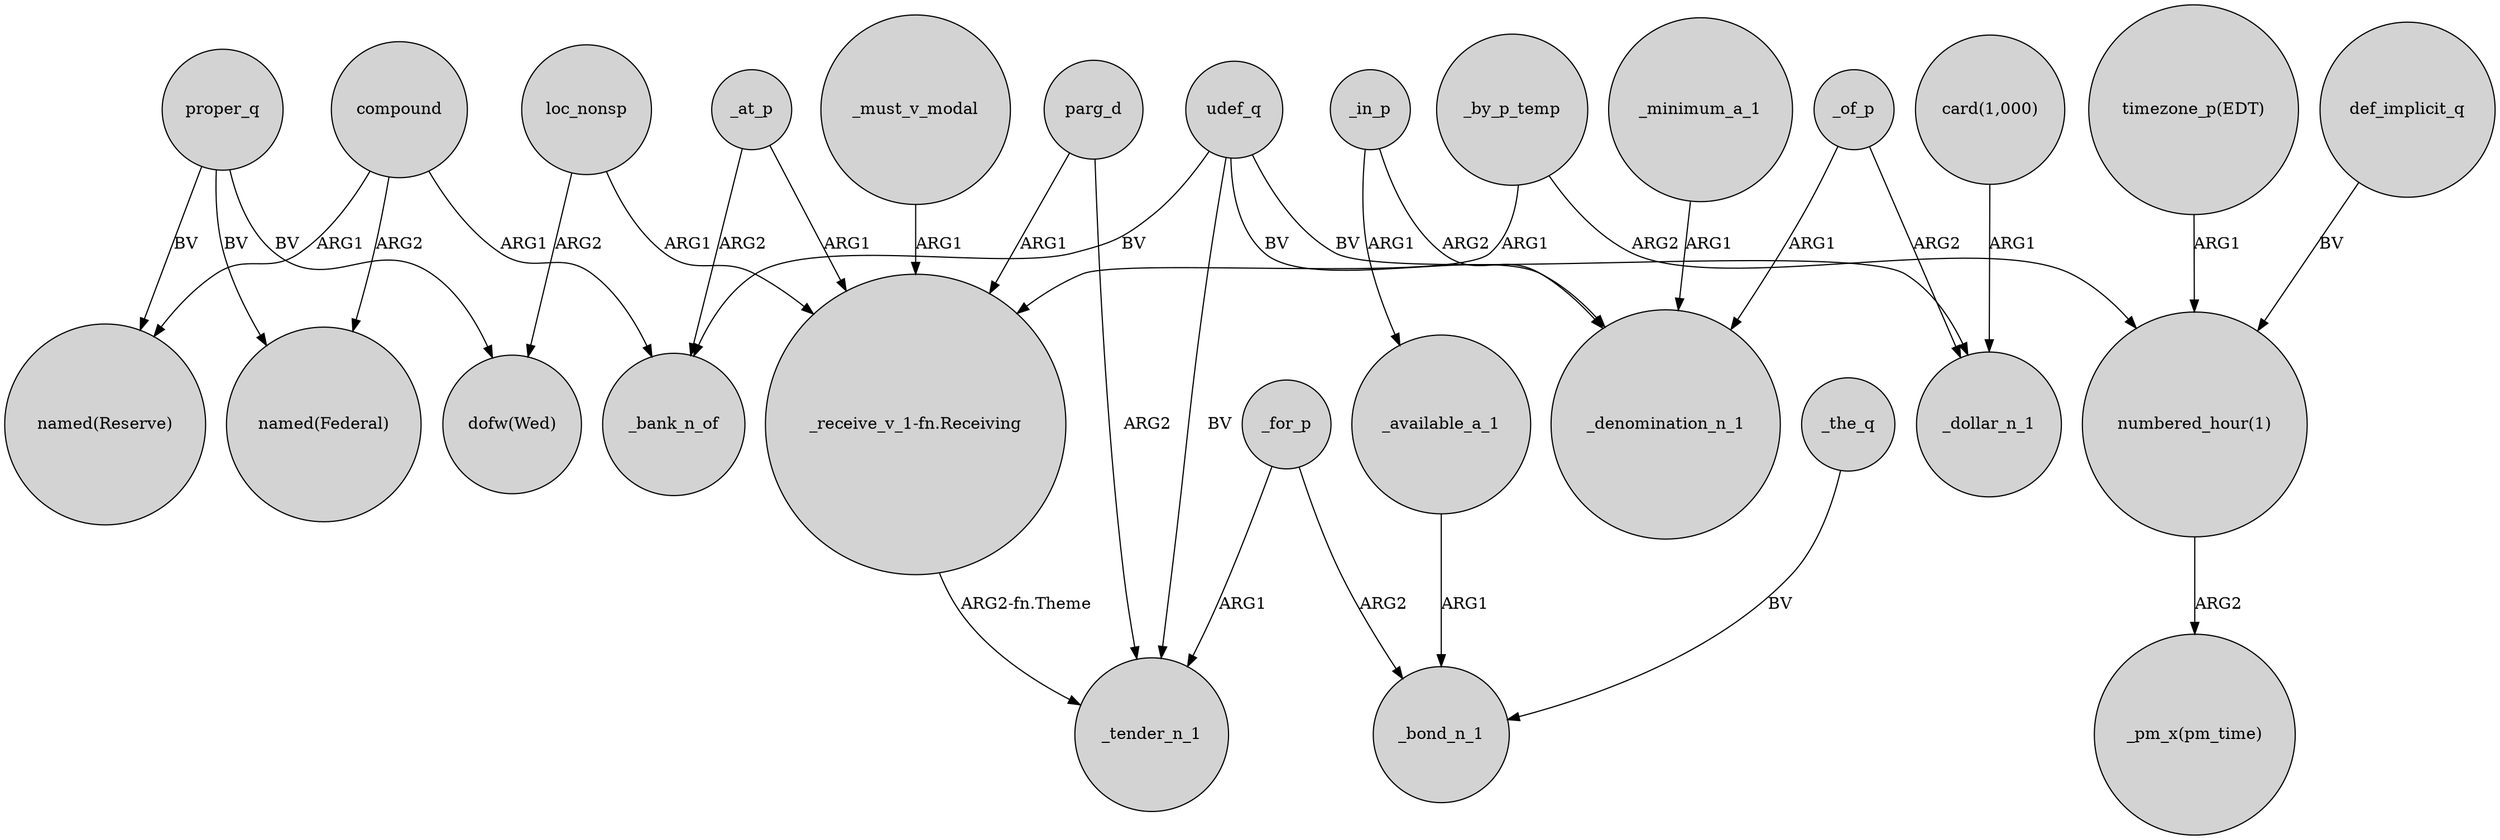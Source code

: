 digraph {
	node [shape=circle style=filled]
	compound -> "named(Reserve)" [label=ARG1]
	_for_p -> _tender_n_1 [label=ARG1]
	"numbered_hour(1)" -> "_pm_x(pm_time)" [label=ARG2]
	proper_q -> "named(Reserve)" [label=BV]
	_in_p -> _available_a_1 [label=ARG1]
	_at_p -> _bank_n_of [label=ARG2]
	_minimum_a_1 -> _denomination_n_1 [label=ARG1]
	"timezone_p(EDT)" -> "numbered_hour(1)" [label=ARG1]
	parg_d -> "_receive_v_1-fn.Receiving" [label=ARG1]
	udef_q -> _tender_n_1 [label=BV]
	_by_p_temp -> "_receive_v_1-fn.Receiving" [label=ARG1]
	_available_a_1 -> _bond_n_1 [label=ARG1]
	compound -> _bank_n_of [label=ARG1]
	_in_p -> _denomination_n_1 [label=ARG2]
	_for_p -> _bond_n_1 [label=ARG2]
	loc_nonsp -> "_receive_v_1-fn.Receiving" [label=ARG1]
	"card(1,000)" -> _dollar_n_1 [label=ARG1]
	_at_p -> "_receive_v_1-fn.Receiving" [label=ARG1]
	_must_v_modal -> "_receive_v_1-fn.Receiving" [label=ARG1]
	proper_q -> "dofw(Wed)" [label=BV]
	def_implicit_q -> "numbered_hour(1)" [label=BV]
	_the_q -> _bond_n_1 [label=BV]
	_by_p_temp -> "numbered_hour(1)" [label=ARG2]
	_of_p -> _denomination_n_1 [label=ARG1]
	udef_q -> _denomination_n_1 [label=BV]
	proper_q -> "named(Federal)" [label=BV]
	udef_q -> _bank_n_of [label=BV]
	"_receive_v_1-fn.Receiving" -> _tender_n_1 [label="ARG2-fn.Theme"]
	_of_p -> _dollar_n_1 [label=ARG2]
	loc_nonsp -> "dofw(Wed)" [label=ARG2]
	compound -> "named(Federal)" [label=ARG2]
	parg_d -> _tender_n_1 [label=ARG2]
	udef_q -> _dollar_n_1 [label=BV]
}
